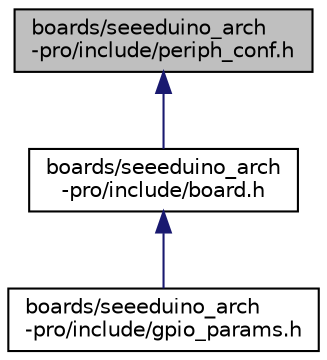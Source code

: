 digraph "boards/seeeduino_arch-pro/include/periph_conf.h"
{
 // LATEX_PDF_SIZE
  edge [fontname="Helvetica",fontsize="10",labelfontname="Helvetica",labelfontsize="10"];
  node [fontname="Helvetica",fontsize="10",shape=record];
  Node1 [label="boards/seeeduino_arch\l-pro/include/periph_conf.h",height=0.2,width=0.4,color="black", fillcolor="grey75", style="filled", fontcolor="black",tooltip="Peripheral MCU configuration for the Seeeduino Archo Pro board."];
  Node1 -> Node2 [dir="back",color="midnightblue",fontsize="10",style="solid",fontname="Helvetica"];
  Node2 [label="boards/seeeduino_arch\l-pro/include/board.h",height=0.2,width=0.4,color="black", fillcolor="white", style="filled",URL="$seeeduino__arch-pro_2include_2board_8h.html",tooltip="Board specific definitions for the Seeduino Arch Pro board."];
  Node2 -> Node3 [dir="back",color="midnightblue",fontsize="10",style="solid",fontname="Helvetica"];
  Node3 [label="boards/seeeduino_arch\l-pro/include/gpio_params.h",height=0.2,width=0.4,color="black", fillcolor="white", style="filled",URL="$seeeduino__arch-pro_2include_2gpio__params_8h.html",tooltip="Board specific configuration of direct mapped GPIOs."];
}
